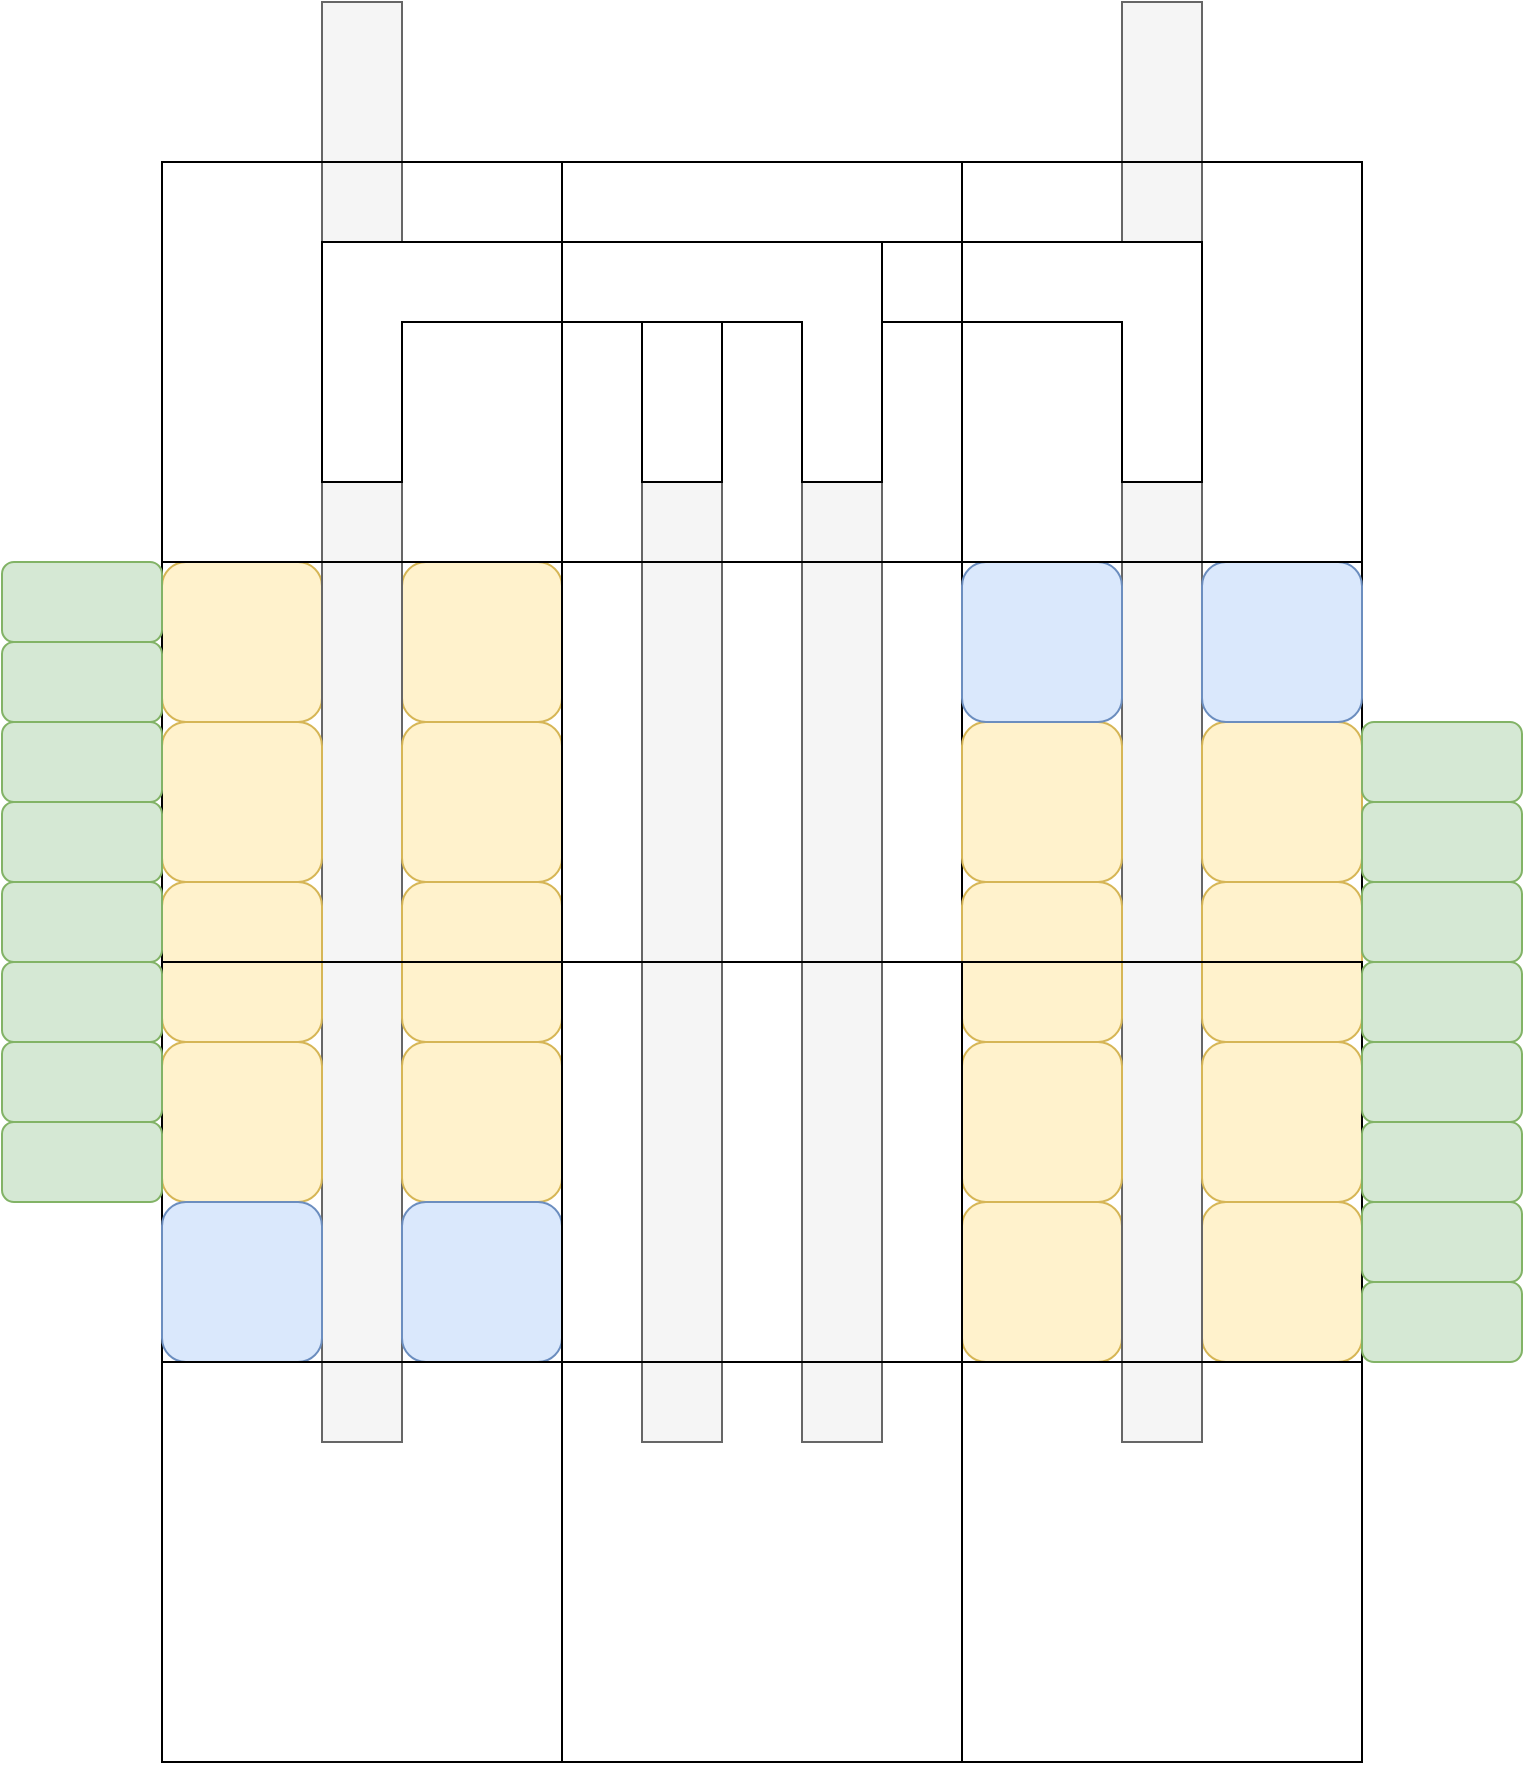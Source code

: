 <mxfile version="28.1.0">
  <diagram name="페이지-1" id="6vnpz0ZEfud92NMsW8Sq">
    <mxGraphModel dx="2026" dy="1663" grid="1" gridSize="10" guides="1" tooltips="1" connect="1" arrows="1" fold="1" page="1" pageScale="1" pageWidth="827" pageHeight="583" math="0" shadow="0">
      <root>
        <mxCell id="0" />
        <mxCell id="1" parent="0" />
        <mxCell id="U6eh9wOa1geDRZTHXfTZ-62" value="" style="rounded=0;whiteSpace=wrap;html=1;fillColor=none;" vertex="1" parent="1">
          <mxGeometry x="520" y="80" width="200" height="200" as="geometry" />
        </mxCell>
        <mxCell id="U6eh9wOa1geDRZTHXfTZ-15" value="" style="rounded=0;whiteSpace=wrap;html=1;fillColor=#f5f5f5;fontColor=#333333;strokeColor=#666666;" vertex="1" parent="1">
          <mxGeometry x="440" y="40" width="40" height="480" as="geometry" />
        </mxCell>
        <mxCell id="U6eh9wOa1geDRZTHXfTZ-17" value="" style="rounded=0;whiteSpace=wrap;html=1;fillColor=#f5f5f5;fontColor=#333333;strokeColor=#666666;" vertex="1" parent="1">
          <mxGeometry x="360" y="40" width="40" height="480" as="geometry" />
        </mxCell>
        <mxCell id="U6eh9wOa1geDRZTHXfTZ-31" value="" style="rounded=1;whiteSpace=wrap;html=1;fillColor=#fff2cc;strokeColor=#d6b656;" vertex="1" parent="1">
          <mxGeometry x="240" y="80" width="80" height="80" as="geometry" />
        </mxCell>
        <mxCell id="U6eh9wOa1geDRZTHXfTZ-36" value="" style="rounded=1;whiteSpace=wrap;html=1;fillColor=#fff2cc;strokeColor=#d6b656;" vertex="1" parent="1">
          <mxGeometry x="120" y="80" width="80" height="80" as="geometry" />
        </mxCell>
        <mxCell id="U6eh9wOa1geDRZTHXfTZ-41" value="" style="rounded=0;whiteSpace=wrap;html=1;fillColor=#f5f5f5;fontColor=#333333;strokeColor=#666666;" vertex="1" parent="1">
          <mxGeometry x="200" y="-200" width="40" height="720" as="geometry" />
        </mxCell>
        <mxCell id="U6eh9wOa1geDRZTHXfTZ-42" value="" style="rounded=1;whiteSpace=wrap;html=1;fillColor=#fff2cc;strokeColor=#d6b656;" vertex="1" parent="1">
          <mxGeometry x="120" y="160" width="80" height="80" as="geometry" />
        </mxCell>
        <mxCell id="U6eh9wOa1geDRZTHXfTZ-43" value="" style="rounded=1;whiteSpace=wrap;html=1;fillColor=#fff2cc;strokeColor=#d6b656;" vertex="1" parent="1">
          <mxGeometry x="240" y="160" width="80" height="80" as="geometry" />
        </mxCell>
        <mxCell id="U6eh9wOa1geDRZTHXfTZ-44" value="" style="rounded=1;whiteSpace=wrap;html=1;fillColor=#fff2cc;strokeColor=#d6b656;" vertex="1" parent="1">
          <mxGeometry x="120" y="240" width="80" height="80" as="geometry" />
        </mxCell>
        <mxCell id="U6eh9wOa1geDRZTHXfTZ-45" value="" style="rounded=1;whiteSpace=wrap;html=1;fillColor=#fff2cc;strokeColor=#d6b656;" vertex="1" parent="1">
          <mxGeometry x="240" y="240" width="80" height="80" as="geometry" />
        </mxCell>
        <mxCell id="U6eh9wOa1geDRZTHXfTZ-46" value="" style="rounded=1;whiteSpace=wrap;html=1;fillColor=#fff2cc;strokeColor=#d6b656;" vertex="1" parent="1">
          <mxGeometry x="240" y="320" width="80" height="80" as="geometry" />
        </mxCell>
        <mxCell id="U6eh9wOa1geDRZTHXfTZ-47" value="" style="rounded=1;whiteSpace=wrap;html=1;fillColor=#fff2cc;strokeColor=#d6b656;" vertex="1" parent="1">
          <mxGeometry x="120" y="320" width="80" height="80" as="geometry" />
        </mxCell>
        <mxCell id="U6eh9wOa1geDRZTHXfTZ-48" value="" style="rounded=0;whiteSpace=wrap;html=1;fillColor=none;" vertex="1" parent="1">
          <mxGeometry x="120" y="280" width="200" height="200" as="geometry" />
        </mxCell>
        <mxCell id="U6eh9wOa1geDRZTHXfTZ-30" value="" style="rounded=0;whiteSpace=wrap;html=1;fillColor=none;" vertex="1" parent="1">
          <mxGeometry x="120" y="80" width="200" height="200" as="geometry" />
        </mxCell>
        <mxCell id="U6eh9wOa1geDRZTHXfTZ-49" value="" style="rounded=1;whiteSpace=wrap;html=1;fillColor=#dae8fc;strokeColor=#6c8ebf;" vertex="1" parent="1">
          <mxGeometry x="120" y="400" width="80" height="80" as="geometry" />
        </mxCell>
        <mxCell id="U6eh9wOa1geDRZTHXfTZ-50" value="" style="rounded=1;whiteSpace=wrap;html=1;fillColor=#dae8fc;strokeColor=#6c8ebf;" vertex="1" parent="1">
          <mxGeometry x="240" y="400" width="80" height="80" as="geometry" />
        </mxCell>
        <mxCell id="U6eh9wOa1geDRZTHXfTZ-51" value="" style="rounded=0;whiteSpace=wrap;html=1;fillColor=none;" vertex="1" parent="1">
          <mxGeometry x="320" y="80" width="200" height="200" as="geometry" />
        </mxCell>
        <mxCell id="U6eh9wOa1geDRZTHXfTZ-52" value="" style="rounded=1;whiteSpace=wrap;html=1;fillColor=#fff2cc;strokeColor=#d6b656;" vertex="1" parent="1">
          <mxGeometry x="640" y="400" width="80" height="80" as="geometry" />
        </mxCell>
        <mxCell id="U6eh9wOa1geDRZTHXfTZ-53" value="" style="rounded=1;whiteSpace=wrap;html=1;fillColor=#fff2cc;strokeColor=#d6b656;" vertex="1" parent="1">
          <mxGeometry x="520" y="400" width="80" height="80" as="geometry" />
        </mxCell>
        <mxCell id="U6eh9wOa1geDRZTHXfTZ-54" value="" style="rounded=0;whiteSpace=wrap;html=1;fillColor=#f5f5f5;fontColor=#333333;strokeColor=#666666;" vertex="1" parent="1">
          <mxGeometry x="600" y="-200" width="40" height="720" as="geometry" />
        </mxCell>
        <mxCell id="U6eh9wOa1geDRZTHXfTZ-55" value="" style="rounded=1;whiteSpace=wrap;html=1;fillColor=#fff2cc;strokeColor=#d6b656;" vertex="1" parent="1">
          <mxGeometry x="520" y="160" width="80" height="80" as="geometry" />
        </mxCell>
        <mxCell id="U6eh9wOa1geDRZTHXfTZ-56" value="" style="rounded=1;whiteSpace=wrap;html=1;fillColor=#fff2cc;strokeColor=#d6b656;" vertex="1" parent="1">
          <mxGeometry x="640" y="160" width="80" height="80" as="geometry" />
        </mxCell>
        <mxCell id="U6eh9wOa1geDRZTHXfTZ-57" value="" style="rounded=1;whiteSpace=wrap;html=1;fillColor=#fff2cc;strokeColor=#d6b656;" vertex="1" parent="1">
          <mxGeometry x="520" y="240" width="80" height="80" as="geometry" />
        </mxCell>
        <mxCell id="U6eh9wOa1geDRZTHXfTZ-58" value="" style="rounded=1;whiteSpace=wrap;html=1;fillColor=#fff2cc;strokeColor=#d6b656;" vertex="1" parent="1">
          <mxGeometry x="640" y="240" width="80" height="80" as="geometry" />
        </mxCell>
        <mxCell id="U6eh9wOa1geDRZTHXfTZ-59" value="" style="rounded=1;whiteSpace=wrap;html=1;fillColor=#fff2cc;strokeColor=#d6b656;" vertex="1" parent="1">
          <mxGeometry x="640" y="320" width="80" height="80" as="geometry" />
        </mxCell>
        <mxCell id="U6eh9wOa1geDRZTHXfTZ-60" value="" style="rounded=1;whiteSpace=wrap;html=1;fillColor=#fff2cc;strokeColor=#d6b656;" vertex="1" parent="1">
          <mxGeometry x="520" y="320" width="80" height="80" as="geometry" />
        </mxCell>
        <mxCell id="U6eh9wOa1geDRZTHXfTZ-61" value="" style="rounded=0;whiteSpace=wrap;html=1;fillColor=none;" vertex="1" parent="1">
          <mxGeometry x="520" y="280" width="200" height="200" as="geometry" />
        </mxCell>
        <mxCell id="U6eh9wOa1geDRZTHXfTZ-63" value="" style="rounded=1;whiteSpace=wrap;html=1;fillColor=#dae8fc;strokeColor=#6c8ebf;" vertex="1" parent="1">
          <mxGeometry x="520" y="80" width="80" height="80" as="geometry" />
        </mxCell>
        <mxCell id="U6eh9wOa1geDRZTHXfTZ-64" value="" style="rounded=1;whiteSpace=wrap;html=1;fillColor=#dae8fc;strokeColor=#6c8ebf;" vertex="1" parent="1">
          <mxGeometry x="640" y="80" width="80" height="80" as="geometry" />
        </mxCell>
        <mxCell id="U6eh9wOa1geDRZTHXfTZ-66" value="" style="rounded=0;whiteSpace=wrap;html=1;fillColor=none;" vertex="1" parent="1">
          <mxGeometry x="320" y="280" width="200" height="200" as="geometry" />
        </mxCell>
        <mxCell id="U6eh9wOa1geDRZTHXfTZ-68" value="" style="rounded=1;whiteSpace=wrap;html=1;fillColor=#d5e8d4;strokeColor=#82b366;" vertex="1" parent="1">
          <mxGeometry x="720" y="160" width="80" height="40" as="geometry" />
        </mxCell>
        <mxCell id="U6eh9wOa1geDRZTHXfTZ-69" value="" style="rounded=1;whiteSpace=wrap;html=1;fillColor=#d5e8d4;strokeColor=#82b366;" vertex="1" parent="1">
          <mxGeometry x="720" y="200" width="80" height="40" as="geometry" />
        </mxCell>
        <mxCell id="U6eh9wOa1geDRZTHXfTZ-70" value="" style="rounded=1;whiteSpace=wrap;html=1;fillColor=#d5e8d4;strokeColor=#82b366;" vertex="1" parent="1">
          <mxGeometry x="720" y="240" width="80" height="40" as="geometry" />
        </mxCell>
        <mxCell id="U6eh9wOa1geDRZTHXfTZ-71" value="" style="rounded=1;whiteSpace=wrap;html=1;fillColor=#d5e8d4;strokeColor=#82b366;" vertex="1" parent="1">
          <mxGeometry x="720" y="280" width="80" height="40" as="geometry" />
        </mxCell>
        <mxCell id="U6eh9wOa1geDRZTHXfTZ-72" value="" style="rounded=1;whiteSpace=wrap;html=1;fillColor=#d5e8d4;strokeColor=#82b366;" vertex="1" parent="1">
          <mxGeometry x="720" y="320" width="80" height="40" as="geometry" />
        </mxCell>
        <mxCell id="U6eh9wOa1geDRZTHXfTZ-73" value="" style="rounded=1;whiteSpace=wrap;html=1;fillColor=#d5e8d4;strokeColor=#82b366;" vertex="1" parent="1">
          <mxGeometry x="720" y="360" width="80" height="40" as="geometry" />
        </mxCell>
        <mxCell id="U6eh9wOa1geDRZTHXfTZ-76" value="" style="rounded=1;whiteSpace=wrap;html=1;fillColor=#d5e8d4;strokeColor=#82b366;" vertex="1" parent="1">
          <mxGeometry x="720" y="400" width="80" height="40" as="geometry" />
        </mxCell>
        <mxCell id="U6eh9wOa1geDRZTHXfTZ-77" value="" style="rounded=1;whiteSpace=wrap;html=1;fillColor=#d5e8d4;strokeColor=#82b366;" vertex="1" parent="1">
          <mxGeometry x="720" y="440" width="80" height="40" as="geometry" />
        </mxCell>
        <mxCell id="U6eh9wOa1geDRZTHXfTZ-78" value="" style="rounded=1;whiteSpace=wrap;html=1;fillColor=#d5e8d4;strokeColor=#82b366;" vertex="1" parent="1">
          <mxGeometry x="40" y="80" width="80" height="40" as="geometry" />
        </mxCell>
        <mxCell id="U6eh9wOa1geDRZTHXfTZ-79" value="" style="rounded=1;whiteSpace=wrap;html=1;fillColor=#d5e8d4;strokeColor=#82b366;" vertex="1" parent="1">
          <mxGeometry x="40" y="120" width="80" height="40" as="geometry" />
        </mxCell>
        <mxCell id="U6eh9wOa1geDRZTHXfTZ-80" value="" style="rounded=1;whiteSpace=wrap;html=1;fillColor=#d5e8d4;strokeColor=#82b366;" vertex="1" parent="1">
          <mxGeometry x="40" y="160" width="80" height="40" as="geometry" />
        </mxCell>
        <mxCell id="U6eh9wOa1geDRZTHXfTZ-81" value="" style="rounded=1;whiteSpace=wrap;html=1;fillColor=#d5e8d4;strokeColor=#82b366;" vertex="1" parent="1">
          <mxGeometry x="40" y="200" width="80" height="40" as="geometry" />
        </mxCell>
        <mxCell id="U6eh9wOa1geDRZTHXfTZ-82" value="" style="rounded=1;whiteSpace=wrap;html=1;fillColor=#d5e8d4;strokeColor=#82b366;" vertex="1" parent="1">
          <mxGeometry x="40" y="240" width="80" height="40" as="geometry" />
        </mxCell>
        <mxCell id="U6eh9wOa1geDRZTHXfTZ-83" value="" style="rounded=1;whiteSpace=wrap;html=1;fillColor=#d5e8d4;strokeColor=#82b366;" vertex="1" parent="1">
          <mxGeometry x="40" y="280" width="80" height="40" as="geometry" />
        </mxCell>
        <mxCell id="U6eh9wOa1geDRZTHXfTZ-84" value="" style="rounded=1;whiteSpace=wrap;html=1;fillColor=#d5e8d4;strokeColor=#82b366;" vertex="1" parent="1">
          <mxGeometry x="40" y="320" width="80" height="40" as="geometry" />
        </mxCell>
        <mxCell id="U6eh9wOa1geDRZTHXfTZ-85" value="" style="rounded=1;whiteSpace=wrap;html=1;fillColor=#d5e8d4;strokeColor=#82b366;" vertex="1" parent="1">
          <mxGeometry x="40" y="360" width="80" height="40" as="geometry" />
        </mxCell>
        <mxCell id="U6eh9wOa1geDRZTHXfTZ-87" value="" style="shape=corner;whiteSpace=wrap;html=1;dx=40;dy=40;" vertex="1" parent="1">
          <mxGeometry x="360" y="-80" width="160" height="120" as="geometry" />
        </mxCell>
        <mxCell id="U6eh9wOa1geDRZTHXfTZ-88" value="" style="shape=corner;whiteSpace=wrap;html=1;dx=40;dy=40;rotation=90;" vertex="1" parent="1">
          <mxGeometry x="520" y="-80" width="120" height="120" as="geometry" />
        </mxCell>
        <mxCell id="U6eh9wOa1geDRZTHXfTZ-89" value="" style="shape=corner;whiteSpace=wrap;html=1;dx=40;dy=40;" vertex="1" parent="1">
          <mxGeometry x="200" y="-80" width="120" height="120" as="geometry" />
        </mxCell>
        <mxCell id="U6eh9wOa1geDRZTHXfTZ-90" value="" style="shape=corner;whiteSpace=wrap;html=1;dx=40;dy=40;rotation=90;" vertex="1" parent="1">
          <mxGeometry x="340" y="-100" width="120" height="160" as="geometry" />
        </mxCell>
        <mxCell id="U6eh9wOa1geDRZTHXfTZ-91" value="" style="rounded=0;whiteSpace=wrap;html=1;fillColor=none;" vertex="1" parent="1">
          <mxGeometry x="320" y="-120" width="200" height="200" as="geometry" />
        </mxCell>
        <mxCell id="U6eh9wOa1geDRZTHXfTZ-92" value="" style="rounded=0;whiteSpace=wrap;html=1;fillColor=none;" vertex="1" parent="1">
          <mxGeometry x="520" y="-120" width="200" height="200" as="geometry" />
        </mxCell>
        <mxCell id="U6eh9wOa1geDRZTHXfTZ-93" value="" style="rounded=0;whiteSpace=wrap;html=1;fillColor=none;" vertex="1" parent="1">
          <mxGeometry x="120" y="-120" width="200" height="200" as="geometry" />
        </mxCell>
        <mxCell id="U6eh9wOa1geDRZTHXfTZ-98" value="" style="rounded=0;whiteSpace=wrap;html=1;fillColor=none;" vertex="1" parent="1">
          <mxGeometry x="320" y="480" width="200" height="200" as="geometry" />
        </mxCell>
        <mxCell id="U6eh9wOa1geDRZTHXfTZ-99" value="" style="rounded=0;whiteSpace=wrap;html=1;fillColor=none;" vertex="1" parent="1">
          <mxGeometry x="120" y="480" width="200" height="200" as="geometry" />
        </mxCell>
        <mxCell id="U6eh9wOa1geDRZTHXfTZ-100" value="" style="rounded=0;whiteSpace=wrap;html=1;fillColor=none;" vertex="1" parent="1">
          <mxGeometry x="520" y="480" width="200" height="200" as="geometry" />
        </mxCell>
      </root>
    </mxGraphModel>
  </diagram>
</mxfile>
